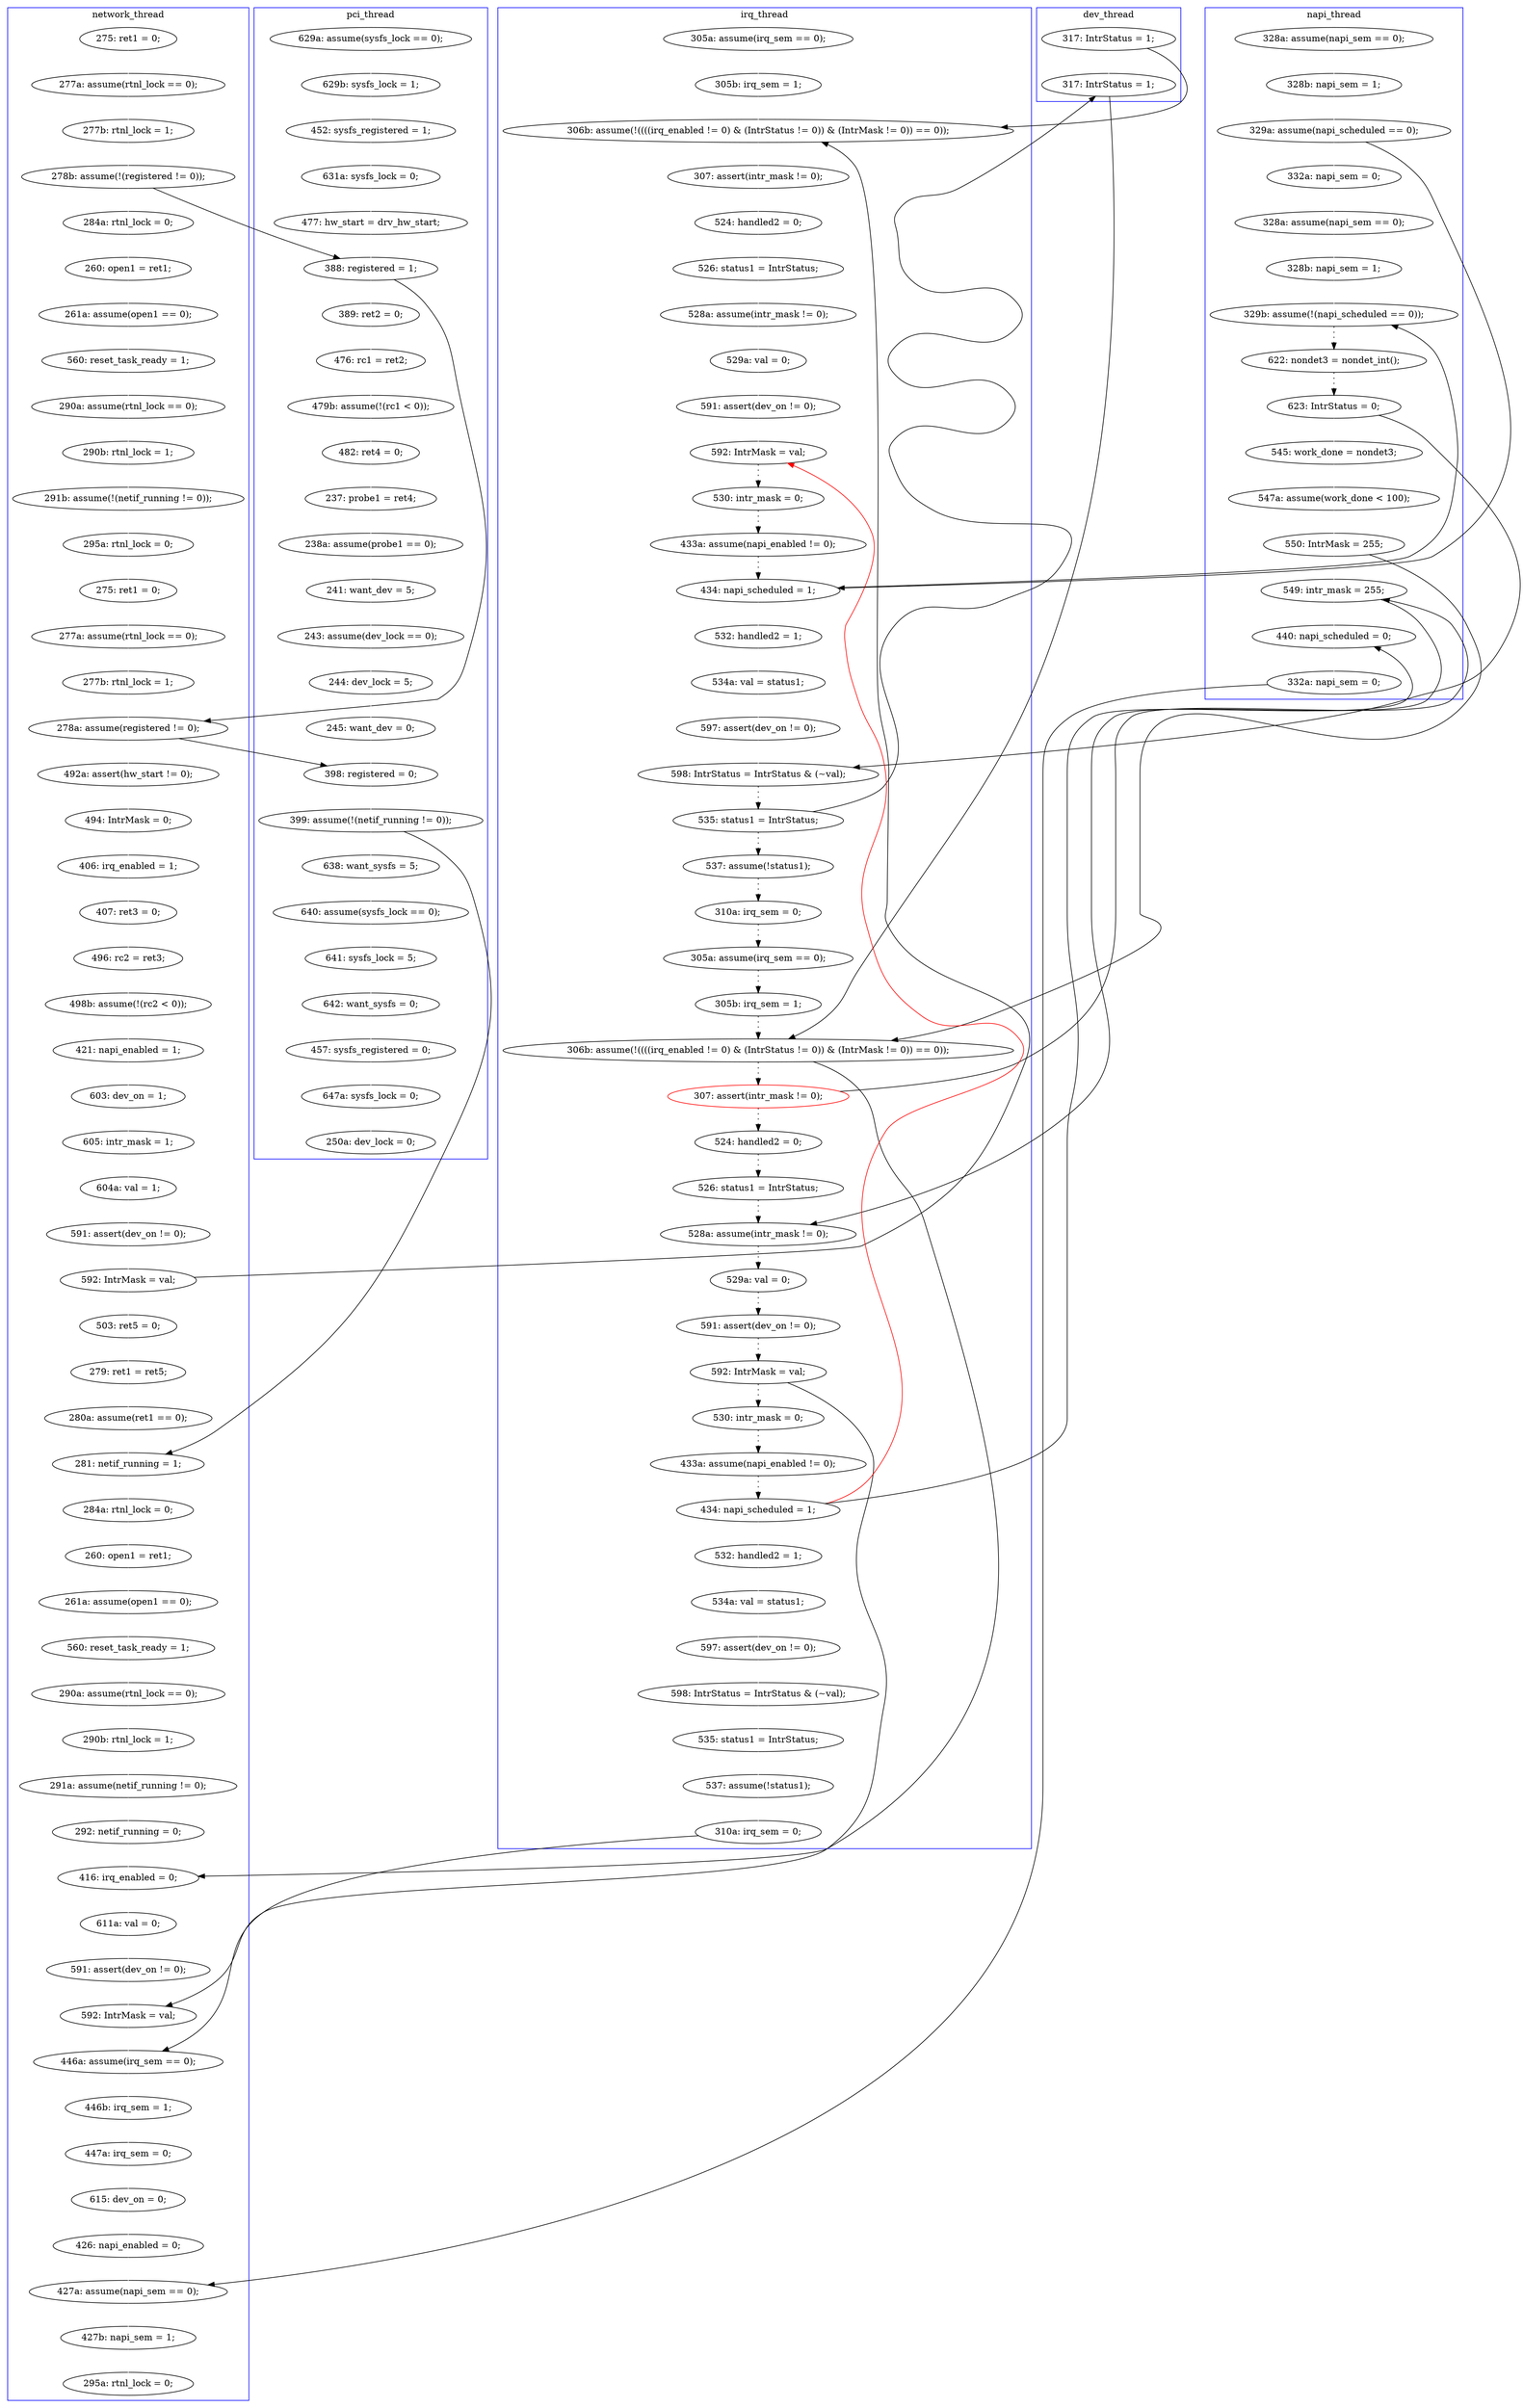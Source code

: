 digraph Counterexample {
	230 -> 240 [color = white, style = solid]
	182 -> 184 [color = white, style = solid]
	289 -> 297 [color = white, style = solid]
	205 -> 206 [color = white, style = solid]
	242 -> 244 [color = black, style = dotted]
	206 -> 291 [color = white, style = solid]
	64 -> 100 [color = white, style = solid]
	158 -> 162 [color = white, style = solid]
	112 -> 113 [color = white, style = solid]
	68 -> 69 [color = white, style = solid]
	258 -> 264 [color = white, style = solid]
	260 -> 266 [color = black, style = dotted]
	219 -> 221 [color = black, style = dotted]
	210 -> 212 [color = white, style = solid]
	239 -> 241 [color = black, style = dotted]
	297 -> 312 [color = white, style = solid]
	88 -> 124 [color = black, style = solid, constraint = false]
	229 -> 239 [color = black, style = dotted]
	61 -> 246 [color = white, style = solid]
	221 -> 225 [color = black, style = dotted]
	171 -> 175 [color = white, style = solid]
	113 -> 114 [color = white, style = solid]
	137 -> 139 [color = white, style = solid]
	53 -> 54 [color = white, style = solid]
	273 -> 274 [color = black, style = dotted]
	312 -> 315 [color = black, style = solid, constraint = false]
	38 -> 56 [color = white, style = solid]
	200 -> 205 [color = white, style = solid]
	260 -> 264 [color = black, style = solid, constraint = false]
	98 -> 99 [color = white, style = solid]
	259 -> 291 [color = black, style = solid, constraint = false]
	167 -> 177 [color = white, style = solid]
	54 -> 57 [color = white, style = solid]
	151 -> 154 [color = white, style = solid]
	287 -> 289 [color = white, style = solid]
	142 -> 149 [color = white, style = solid]
	100 -> 101 [color = white, style = solid]
	129 -> 182 [color = black, style = solid, constraint = false]
	276 -> 280 [color = black, style = dotted]
	72 -> 78 [color = white, style = solid]
	259 -> 260 [color = black, style = dotted]
	300 -> 306 [color = white, style = solid]
	317 -> 319 [color = white, style = solid]
	240 -> 242 [color = white, style = solid]
	138 -> 142 [color = white, style = solid]
	177 -> 178 [color = white, style = solid]
	256 -> 259 [color = black, style = dotted]
	308 -> 315 [color = white, style = solid]
	44 -> 68 [color = white, style = solid]
	94 -> 95 [color = white, style = solid]
	306 -> 325 [color = black, style = solid, constraint = false]
	323 -> 325 [color = white, style = solid]
	326 -> 331 [color = white, style = solid]
	244 -> 246 [color = black, style = solid, constraint = false]
	286 -> 287 [color = white, style = solid]
	267 -> 270 [color = black, style = dotted]
	280 -> 281 [color = black, style = dotted]
	184 -> 185 [color = white, style = solid]
	274 -> 308 [color = black, style = solid, constraint = false]
	150 -> 151 [color = white, style = solid]
	281 -> 283 [color = white, style = solid]
	266 -> 267 [color = black, style = dotted]
	284 -> 286 [color = white, style = solid]
	57 -> 64 [color = white, style = solid]
	140 -> 141 [color = white, style = solid]
	149 -> 150 [color = white, style = solid]
	281 -> 219 [color = red, style = solid, constraint = false]
	154 -> 158 [color = white, style = solid]
	61 -> 168 [color = black, style = solid, constraint = false]
	283 -> 284 [color = white, style = solid]
	212 -> 215 [color = white, style = solid]
	270 -> 271 [color = black, style = dotted]
	101 -> 229 [color = white, style = solid]
	141 -> 156 [color = white, style = solid]
	56 -> 63 [color = white, style = solid]
	139 -> 140 [color = white, style = solid]
	104 -> 105 [color = white, style = solid]
	163 -> 164 [color = white, style = solid]
	215 -> 216 [color = white, style = solid]
	264 -> 300 [color = white, style = solid]
	228 -> 230 [color = white, style = solid]
	156 -> 171 [color = white, style = solid]
	316 -> 317 [color = white, style = solid]
	225 -> 226 [color = black, style = dotted]
	40 -> 41 [color = white, style = solid]
	246 -> 259 [color = black, style = solid, constraint = false]
	95 -> 98 [color = white, style = solid]
	124 -> 128 [color = black, style = solid, constraint = false]
	67 -> 88 [color = white, style = solid]
	216 -> 218 [color = white, style = solid]
	128 -> 129 [color = white, style = solid]
	41 -> 42 [color = white, style = solid]
	105 -> 128 [color = white, style = solid]
	37 -> 38 [color = white, style = solid]
	124 -> 138 [color = white, style = solid]
	133 -> 168 [color = white, style = solid]
	325 -> 326 [color = white, style = solid]
	281 -> 300 [color = black, style = solid, constraint = false]
	103 -> 104 [color = white, style = solid]
	99 -> 103 [color = white, style = solid]
	241 -> 242 [color = black, style = solid, constraint = false]
	315 -> 316 [color = white, style = solid]
	247 -> 249 [color = black, style = dotted]
	274 -> 276 [color = black, style = dotted]
	185 -> 188 [color = white, style = solid]
	181 -> 182 [color = white, style = solid]
	162 -> 163 [color = white, style = solid]
	90 -> 93 [color = white, style = solid]
	319 -> 323 [color = white, style = solid]
	93 -> 94 [color = white, style = solid]
	167 -> 168 [color = black, style = solid, constraint = false]
	178 -> 181 [color = white, style = solid]
	129 -> 137 [color = white, style = solid]
	166 -> 167 [color = white, style = solid]
	164 -> 166 [color = white, style = solid]
	264 -> 270 [color = black, style = solid, constraint = false]
	255 -> 256 [color = black, style = dotted]
	83 -> 85 [color = white, style = solid]
	296 -> 307 [color = white, style = solid]
	132 -> 133 [color = white, style = solid]
	307 -> 308 [color = white, style = solid]
	168 -> 195 [color = white, style = solid]
	199 -> 200 [color = white, style = solid]
	188 -> 194 [color = white, style = solid]
	251 -> 254 [color = white, style = solid]
	69 -> 72 [color = white, style = solid]
	85 -> 106 [color = white, style = solid]
	78 -> 82 [color = white, style = solid]
	89 -> 90 [color = white, style = solid]
	106 -> 112 [color = white, style = solid]
	218 -> 219 [color = white, style = solid]
	114 -> 124 [color = white, style = solid]
	258 -> 259 [color = black, style = solid, constraint = false]
	244 -> 247 [color = black, style = dotted]
	226 -> 229 [color = black, style = solid, constraint = false]
	57 -> 226 [color = black, style = solid, constraint = false]
	82 -> 83 [color = white, style = solid]
	42 -> 44 [color = white, style = solid]
	291 -> 296 [color = white, style = solid]
	88 -> 89 [color = white, style = solid]
	44 -> 88 [color = black, style = solid, constraint = false]
	254 -> 258 [color = white, style = solid]
	195 -> 210 [color = white, style = solid]
	226 -> 228 [color = white, style = solid]
	249 -> 255 [color = black, style = dotted]
	241 -> 251 [color = white, style = solid]
	63 -> 67 [color = white, style = solid]
	271 -> 273 [color = black, style = dotted]
	194 -> 199 [color = white, style = solid]
	subgraph cluster4 {
		label = napi_thread
		color = blue
		57  [label = "329a: assume(napi_scheduled == 0);"]
		258  [label = "550: IntrMask = 255;"]
		239  [label = "622: nondet3 = nondet_int();"]
		53  [label = "328a: assume(napi_sem == 0);"]
		264  [label = "549: intr_mask = 255;"]
		251  [label = "545: work_done = nondet3;"]
		54  [label = "328b: napi_sem = 1;"]
		306  [label = "332a: napi_sem = 0;"]
		300  [label = "440: napi_scheduled = 0;"]
		64  [label = "332a: napi_sem = 0;"]
		254  [label = "547a: assume(work_done < 100);"]
		229  [label = "329b: assume(!(napi_scheduled == 0));"]
		241  [label = "623: IntrStatus = 0;"]
		100  [label = "328a: assume(napi_sem == 0);"]
		101  [label = "328b: napi_sem = 1;"]
	}
	subgraph cluster1 {
		label = pci_thread
		color = blue
		139  [label = "640: assume(sysfs_lock == 0);"]
		129  [label = "399: assume(!(netif_running != 0));"]
		37  [label = "629a: assume(sysfs_lock == 0);"]
		140  [label = "641: sysfs_lock = 5;"]
		63  [label = "631a: sysfs_lock = 0;"]
		99  [label = "241: want_dev = 5;"]
		156  [label = "457: sysfs_registered = 0;"]
		137  [label = "638: want_sysfs = 5;"]
		38  [label = "629b: sysfs_lock = 1;"]
		90  [label = "476: rc1 = ret2;"]
		105  [label = "245: want_dev = 0;"]
		128  [label = "398: registered = 0;"]
		88  [label = "388: registered = 1;"]
		94  [label = "482: ret4 = 0;"]
		175  [label = "250a: dev_lock = 0;"]
		56  [label = "452: sysfs_registered = 1;"]
		93  [label = "479b: assume(!(rc1 < 0));"]
		67  [label = "477: hw_start = drv_hw_start;"]
		95  [label = "237: probe1 = ret4;"]
		98  [label = "238a: assume(probe1 == 0);"]
		171  [label = "647a: sysfs_lock = 0;"]
		141  [label = "642: want_sysfs = 0;"]
		89  [label = "389: ret2 = 0;"]
		103  [label = "243: assume(dev_lock == 0);"]
		104  [label = "244: dev_lock = 5;"]
	}
	subgraph cluster7 {
		label = dev_thread
		color = blue
		61  [label = "317: IntrStatus = 1;"]
		246  [label = "317: IntrStatus = 1;"]
	}
	subgraph cluster3 {
		label = irq_thread
		color = blue
		228  [label = "532: handled2 = 1;"]
		244  [label = "535: status1 = IntrStatus;"]
		260  [label = "307: assert(intr_mask != 0);", color = red]
		271  [label = "529a: val = 0;"]
		221  [label = "530: intr_mask = 0;"]
		226  [label = "434: napi_scheduled = 1;"]
		247  [label = "537: assume(!status1);"]
		286  [label = "597: assert(dev_on != 0);"]
		312  [label = "310a: irq_sem = 0;"]
		267  [label = "526: status1 = IntrStatus;"]
		240  [label = "597: assert(dev_on != 0);"]
		212  [label = "526: status1 = IntrStatus;"]
		215  [label = "528a: assume(intr_mask != 0);"]
		168  [label = "306b: assume(!((((irq_enabled != 0) & (IntrStatus != 0)) & (IntrMask != 0)) == 0));"]
		219  [label = "592: IntrMask = val;"]
		276  [label = "530: intr_mask = 0;"]
		132  [label = "305a: assume(irq_sem == 0);"]
		230  [label = "534a: val = status1;"]
		266  [label = "524: handled2 = 0;"]
		297  [label = "537: assume(!status1);"]
		289  [label = "535: status1 = IntrStatus;"]
		195  [label = "307: assert(intr_mask != 0);"]
		210  [label = "524: handled2 = 0;"]
		284  [label = "534a: val = status1;"]
		133  [label = "305b: irq_sem = 1;"]
		281  [label = "434: napi_scheduled = 1;"]
		283  [label = "532: handled2 = 1;"]
		273  [label = "591: assert(dev_on != 0);"]
		274  [label = "592: IntrMask = val;"]
		280  [label = "433a: assume(napi_enabled != 0);"]
		249  [label = "310a: irq_sem = 0;"]
		287  [label = "598: IntrStatus = IntrStatus & (~val);"]
		270  [label = "528a: assume(intr_mask != 0);"]
		255  [label = "305a: assume(irq_sem == 0);"]
		225  [label = "433a: assume(napi_enabled != 0);"]
		259  [label = "306b: assume(!((((irq_enabled != 0) & (IntrStatus != 0)) & (IntrMask != 0)) == 0));"]
		218  [label = "591: assert(dev_on != 0);"]
		242  [label = "598: IntrStatus = IntrStatus & (~val);"]
		216  [label = "529a: val = 0;"]
		256  [label = "305b: irq_sem = 1;"]
	}
	subgraph cluster2 {
		label = network_thread
		color = blue
		41  [label = "277a: assume(rtnl_lock == 0);"]
		149  [label = "406: irq_enabled = 1;"]
		296  [label = "611a: val = 0;"]
		317  [label = "447a: irq_sem = 0;"]
		291  [label = "416: irq_enabled = 0;"]
		319  [label = "615: dev_on = 0;"]
		182  [label = "281: netif_running = 1;"]
		124  [label = "278a: assume(registered != 0);"]
		316  [label = "446b: irq_sem = 1;"]
		44  [label = "278b: assume(!(registered != 0));"]
		114  [label = "277b: rtnl_lock = 1;"]
		83  [label = "290b: rtnl_lock = 1;"]
		82  [label = "290a: assume(rtnl_lock == 0);"]
		72  [label = "261a: assume(open1 == 0);"]
		326  [label = "427b: napi_sem = 1;"]
		68  [label = "284a: rtnl_lock = 0;"]
		151  [label = "496: rc2 = ret3;"]
		205  [label = "291a: assume(netif_running != 0);"]
		164  [label = "604a: val = 1;"]
		154  [label = "498b: assume(!(rc2 < 0));"]
		181  [label = "280a: assume(ret1 == 0);"]
		167  [label = "592: IntrMask = val;"]
		315  [label = "446a: assume(irq_sem == 0);"]
		69  [label = "260: open1 = ret1;"]
		85  [label = "291b: assume(!(netif_running != 0));"]
		40  [label = "275: ret1 = 0;"]
		325  [label = "427a: assume(napi_sem == 0);"]
		200  [label = "290b: rtnl_lock = 1;"]
		166  [label = "591: assert(dev_on != 0);"]
		78  [label = "560: reset_task_ready = 1;"]
		42  [label = "277b: rtnl_lock = 1;"]
		194  [label = "560: reset_task_ready = 1;"]
		150  [label = "407: ret3 = 0;"]
		106  [label = "295a: rtnl_lock = 0;"]
		185  [label = "260: open1 = ret1;"]
		199  [label = "290a: assume(rtnl_lock == 0);"]
		158  [label = "421: napi_enabled = 1;"]
		163  [label = "605: intr_mask = 1;"]
		138  [label = "492a: assert(hw_start != 0);"]
		331  [label = "295a: rtnl_lock = 0;"]
		177  [label = "503: ret5 = 0;"]
		323  [label = "426: napi_enabled = 0;"]
		308  [label = "592: IntrMask = val;"]
		188  [label = "261a: assume(open1 == 0);"]
		142  [label = "494: IntrMask = 0;"]
		307  [label = "591: assert(dev_on != 0);"]
		162  [label = "603: dev_on = 1;"]
		178  [label = "279: ret1 = ret5;"]
		206  [label = "292: netif_running = 0;"]
		184  [label = "284a: rtnl_lock = 0;"]
		113  [label = "277a: assume(rtnl_lock == 0);"]
		112  [label = "275: ret1 = 0;"]
	}
}